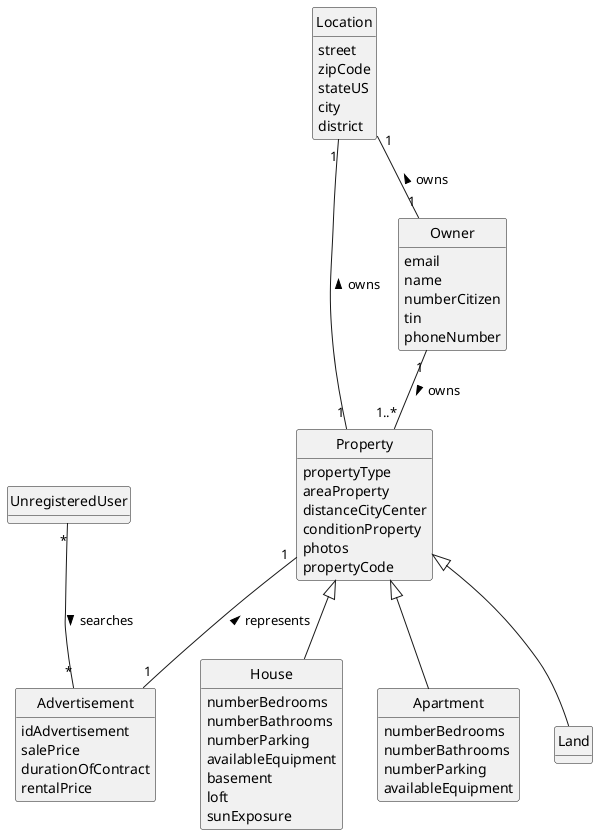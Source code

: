 @startuml
skinparam monochrome true
skinparam packageStyle rectangle
skinparam shadowing false

'left to right direction

skinparam classAttributeIconSize 0

hide circle
hide methods


class Property{
    propertyType
    areaProperty
    distanceCityCenter
    conditionProperty
    photos
    propertyCode
}

class UnregisteredUser

class Owner {
    email
    name
    numberCitizen
    tin
    phoneNumber
}


class House {
    numberBedrooms
    numberBathrooms
    numberParking
    availableEquipment
    basement
    loft
    sunExposure
}

class Apartment{
    numberBedrooms
    numberBathrooms
    numberParking
    availableEquipment
}

class Land

class Advertisement {
    idAdvertisement
    salePrice
    durationOfContract
    rentalPrice
}

class Location{
    street
    zipCode
    stateUS
    city
    district
}



UnregisteredUser "*" -- "*" Advertisement: searches >
Owner "1"--"1..*" Property: owns >
Property  <|-- Land
Property <|-- Apartment
Property <|-- House
Property "1" -- "1" Advertisement: represents <
Location "1" -- "1" Property: owns <
Location "1" -- "1" Owner: owns <

@enduml